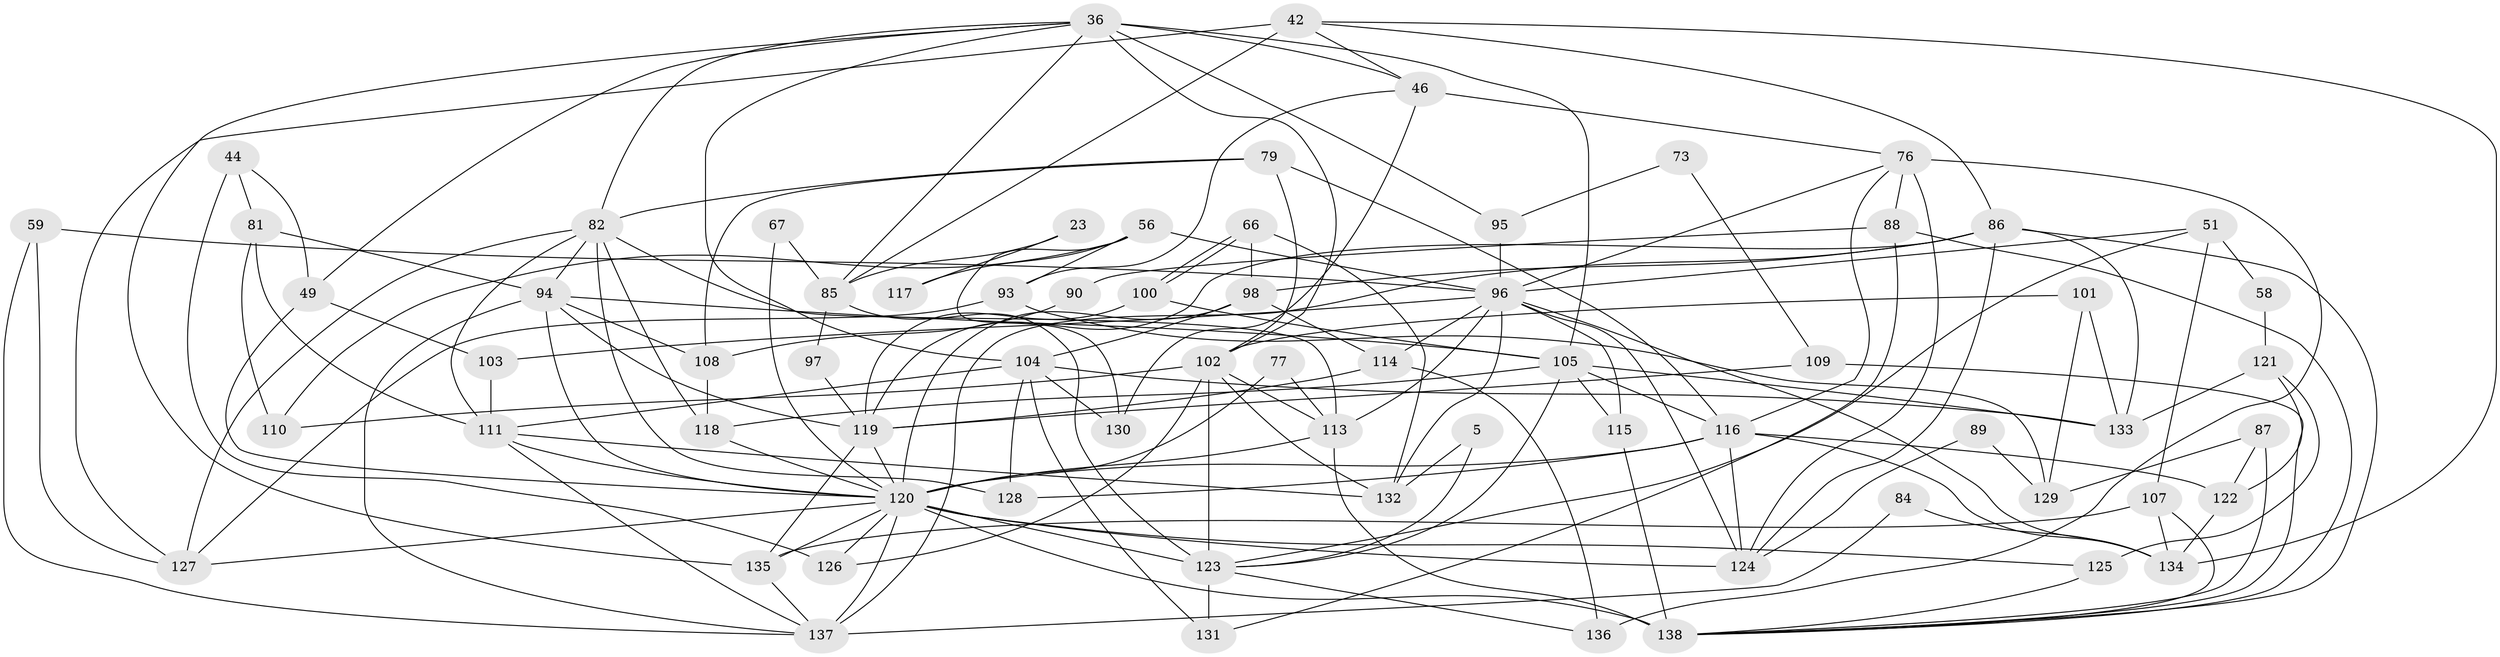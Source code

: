 // original degree distribution, {3: 0.2826086956521739, 5: 0.2318840579710145, 2: 0.11594202898550725, 4: 0.26811594202898553, 6: 0.06521739130434782, 7: 0.007246376811594203, 9: 0.014492753623188406, 8: 0.014492753623188406}
// Generated by graph-tools (version 1.1) at 2025/52/03/09/25 04:52:01]
// undirected, 69 vertices, 164 edges
graph export_dot {
graph [start="1"]
  node [color=gray90,style=filled];
  5;
  23;
  36 [super="+14+19+26"];
  42;
  44 [super="+40"];
  46;
  49;
  51;
  56 [super="+21"];
  58;
  59;
  66;
  67;
  73;
  76 [super="+7"];
  77;
  79;
  81;
  82;
  84;
  85 [super="+20"];
  86 [super="+41+63"];
  87;
  88;
  89 [super="+72"];
  90;
  93;
  94 [super="+83"];
  95;
  96 [super="+35+53+74"];
  97;
  98 [super="+65+78"];
  100;
  101;
  102 [super="+80"];
  103;
  104 [super="+34"];
  105 [super="+13+54+50"];
  107 [super="+22"];
  108;
  109;
  110;
  111 [super="+62"];
  113 [super="+112"];
  114 [super="+68"];
  115;
  116 [super="+61"];
  117;
  118;
  119 [super="+55"];
  120 [super="+24+30+75+25+32+106"];
  121;
  122 [super="+91"];
  123 [super="+29"];
  124 [super="+71"];
  125;
  126 [super="+31"];
  127 [super="+69"];
  128;
  129 [super="+99"];
  130;
  131;
  132 [super="+1"];
  133;
  134 [super="+39"];
  135 [super="+70"];
  136 [super="+9"];
  137 [super="+92"];
  138 [super="+64+60"];
  5 -- 132;
  5 -- 123;
  23 -- 85 [weight=2];
  23 -- 117;
  36 -- 82;
  36 -- 85;
  36 -- 135;
  36 -- 49;
  36 -- 46;
  36 -- 104;
  36 -- 105;
  36 -- 95;
  36 -- 102 [weight=2];
  42 -- 46;
  42 -- 127;
  42 -- 85 [weight=2];
  42 -- 134;
  42 -- 86;
  44 -- 126 [weight=2];
  44 -- 49;
  44 -- 81;
  46 -- 130;
  46 -- 76;
  46 -- 93;
  49 -- 103;
  49 -- 120;
  51 -- 58;
  51 -- 107 [weight=2];
  51 -- 123;
  51 -- 96;
  56 -- 117;
  56 -- 96 [weight=3];
  56 -- 130;
  56 -- 93;
  56 -- 110;
  58 -- 121;
  59 -- 127;
  59 -- 96;
  59 -- 137;
  66 -- 100;
  66 -- 100;
  66 -- 132;
  66 -- 98;
  67 -- 85;
  67 -- 120;
  73 -- 109;
  73 -- 95;
  76 -- 88;
  76 -- 136 [weight=2];
  76 -- 124 [weight=2];
  76 -- 116;
  76 -- 96;
  77 -- 120;
  77 -- 113;
  79 -- 116;
  79 -- 102;
  79 -- 82;
  79 -- 108;
  81 -- 111 [weight=2];
  81 -- 110;
  81 -- 94;
  82 -- 127;
  82 -- 94 [weight=2];
  82 -- 111;
  82 -- 118;
  82 -- 128;
  82 -- 113;
  84 -- 134;
  84 -- 137;
  85 -- 123;
  85 -- 97;
  86 -- 98;
  86 -- 119;
  86 -- 133;
  86 -- 137 [weight=2];
  86 -- 124;
  86 -- 138;
  87 -- 122;
  87 -- 129;
  87 -- 138;
  88 -- 131;
  88 -- 90;
  88 -- 138;
  89 -- 124 [weight=3];
  89 -- 129 [weight=2];
  90 -- 108;
  93 -- 129;
  93 -- 127;
  94 -- 120 [weight=3];
  94 -- 119 [weight=2];
  94 -- 108;
  94 -- 137;
  94 -- 105;
  95 -- 96;
  96 -- 103;
  96 -- 114;
  96 -- 132;
  96 -- 124;
  96 -- 115;
  96 -- 134 [weight=2];
  96 -- 113 [weight=3];
  97 -- 119;
  98 -- 120 [weight=2];
  98 -- 114;
  98 -- 104;
  100 -- 119;
  100 -- 105;
  101 -- 133;
  101 -- 129;
  101 -- 102;
  102 -- 110;
  102 -- 123 [weight=2];
  102 -- 113;
  102 -- 132;
  102 -- 126;
  103 -- 111 [weight=2];
  104 -- 130;
  104 -- 131;
  104 -- 133;
  104 -- 111 [weight=3];
  104 -- 128;
  105 -- 133;
  105 -- 115 [weight=2];
  105 -- 118;
  105 -- 116 [weight=2];
  105 -- 123;
  107 -- 134 [weight=2];
  107 -- 138;
  107 -- 135;
  108 -- 118;
  109 -- 119;
  109 -- 138;
  111 -- 132;
  111 -- 120;
  111 -- 137;
  113 -- 120;
  113 -- 138 [weight=3];
  114 -- 119 [weight=2];
  114 -- 136;
  115 -- 138 [weight=2];
  116 -- 128;
  116 -- 134;
  116 -- 120;
  116 -- 122;
  116 -- 124 [weight=2];
  118 -- 120;
  119 -- 135;
  119 -- 120;
  120 -- 125;
  120 -- 124 [weight=4];
  120 -- 137;
  120 -- 126 [weight=2];
  120 -- 123 [weight=3];
  120 -- 127;
  120 -- 138 [weight=2];
  120 -- 135;
  121 -- 133;
  121 -- 125;
  121 -- 122;
  122 -- 134 [weight=2];
  123 -- 131;
  123 -- 136;
  125 -- 138;
  135 -- 137;
}
